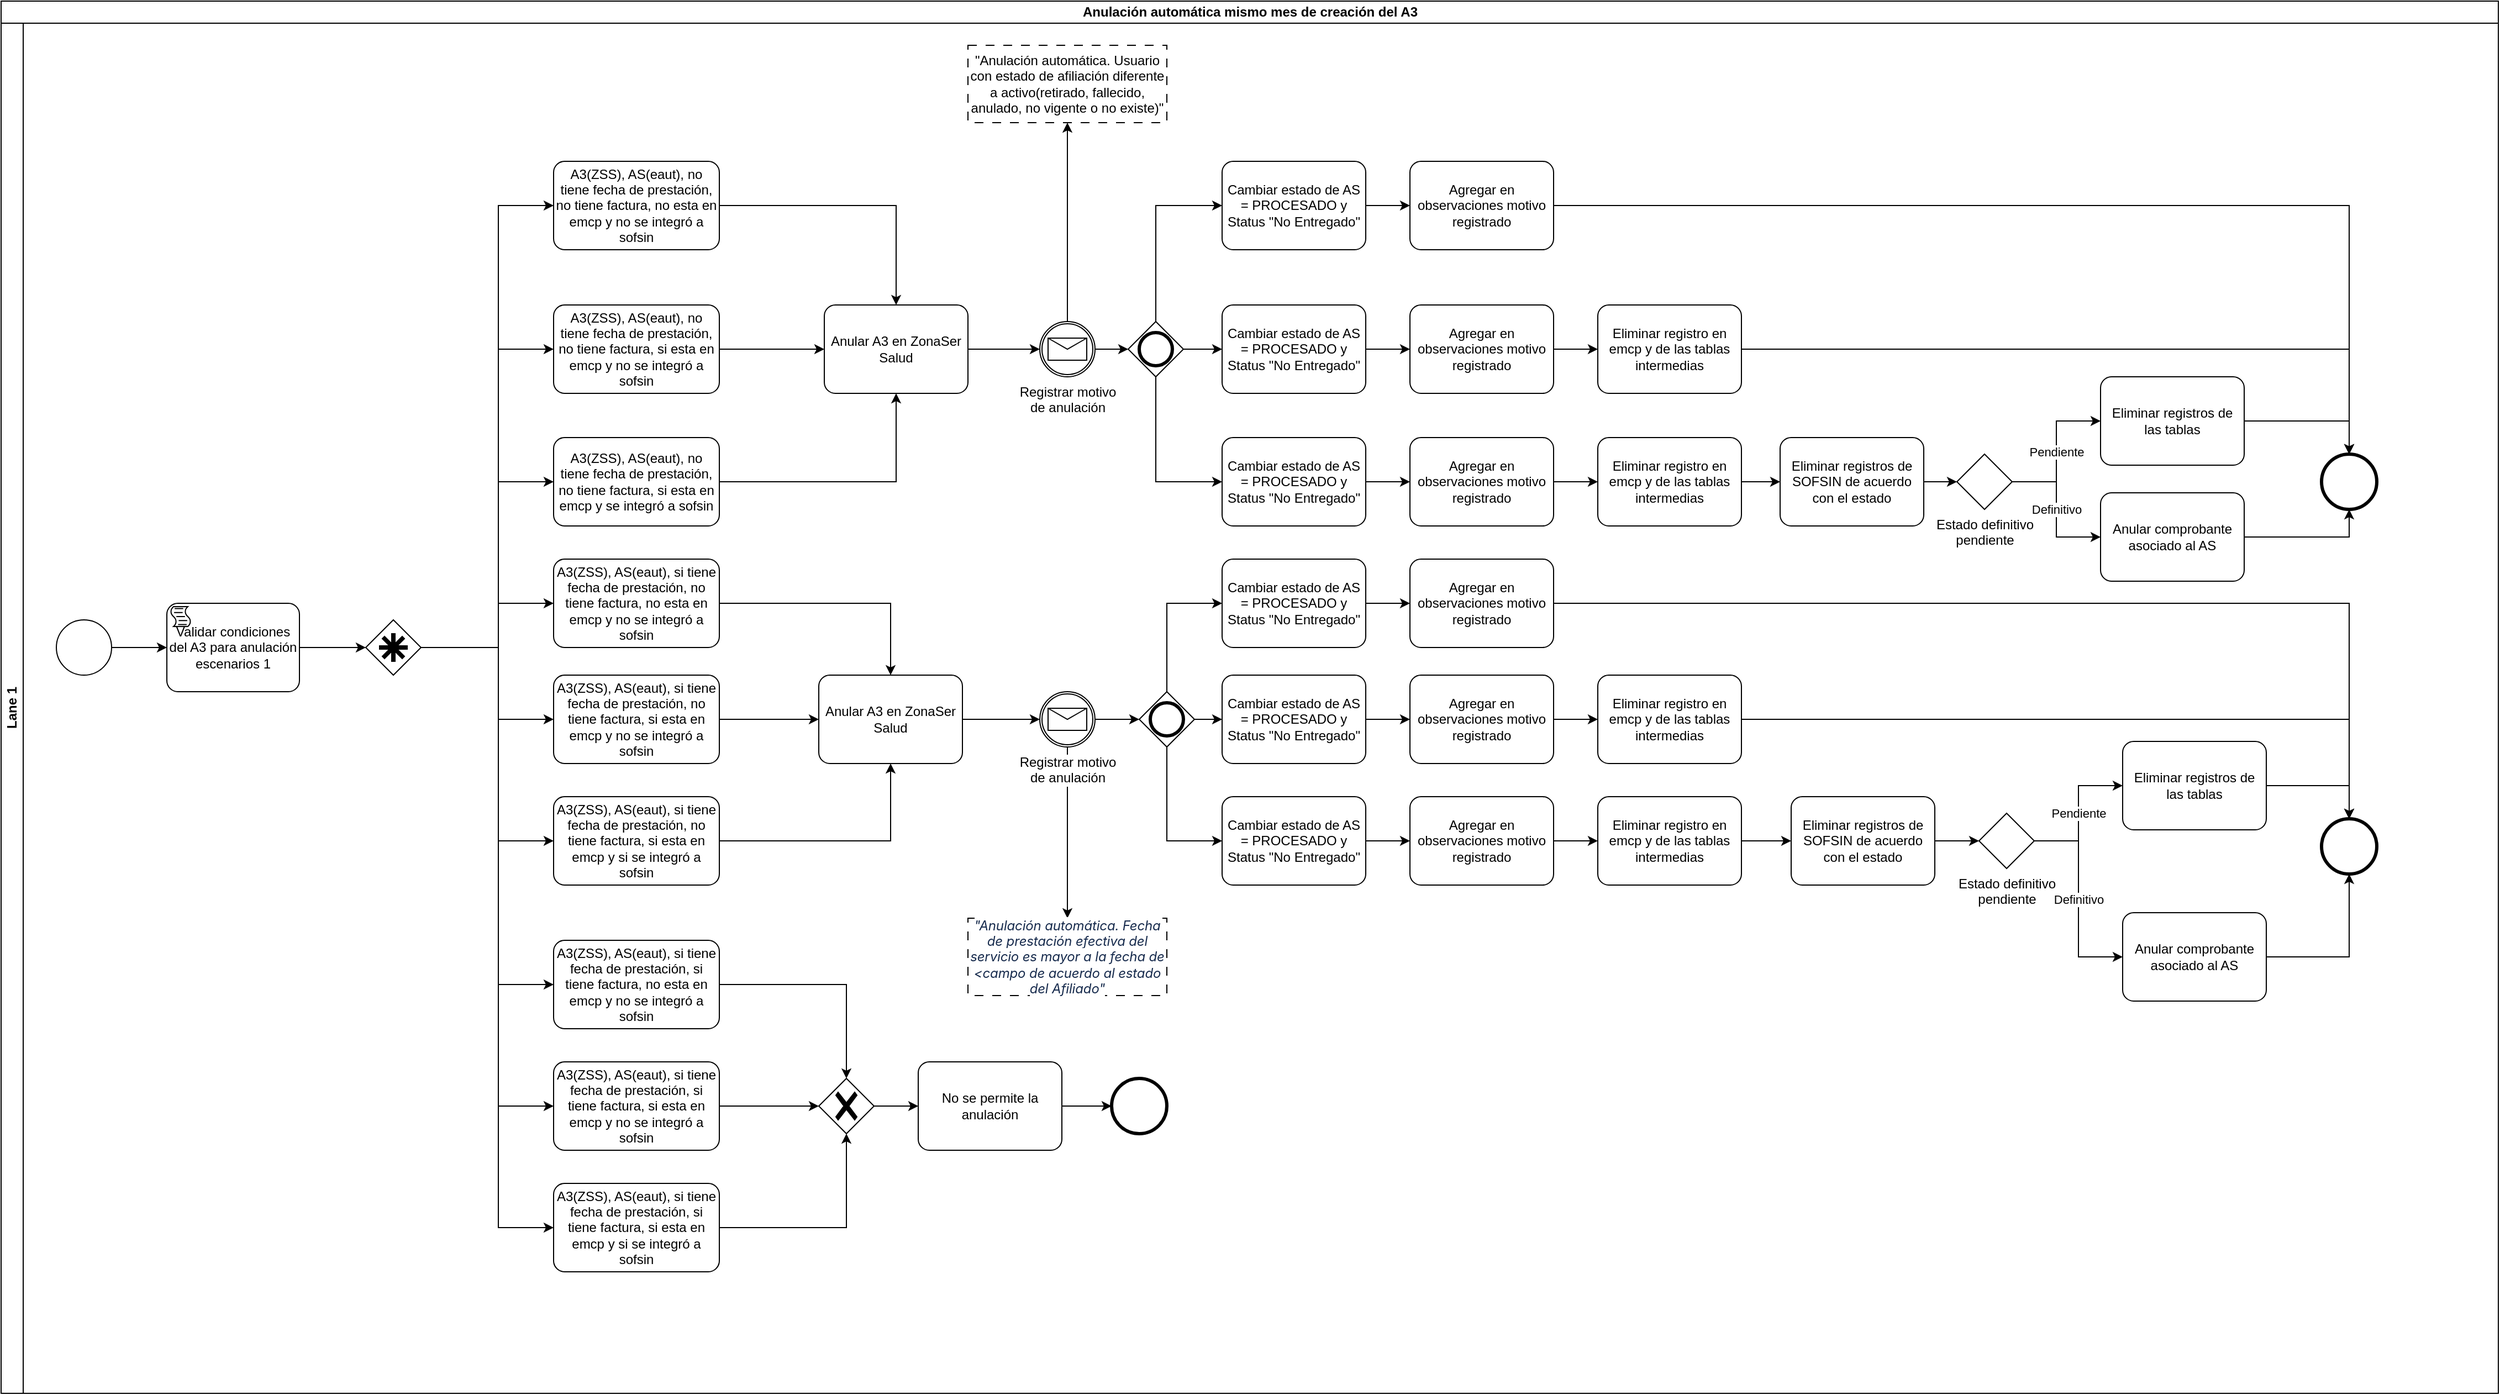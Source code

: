 <mxfile version="21.6.5" type="github">
  <diagram name="Página-1" id="4TS4ZSFtOruOx2kP_wSt">
    <mxGraphModel dx="2093" dy="955" grid="1" gridSize="10" guides="1" tooltips="1" connect="1" arrows="1" fold="1" page="1" pageScale="1" pageWidth="3200" pageHeight="1300" math="0" shadow="0">
      <root>
        <mxCell id="0" />
        <mxCell id="1" parent="0" />
        <mxCell id="92HgLjJ2JLJjH0k_BAY3-1" value="Anulación automática mismo mes de creación del A3" style="swimlane;childLayout=stackLayout;resizeParent=1;resizeParentMax=0;horizontal=1;startSize=20;horizontalStack=0;html=1;" vertex="1" parent="1">
          <mxGeometry x="10" y="10" width="2260" height="1260" as="geometry" />
        </mxCell>
        <mxCell id="92HgLjJ2JLJjH0k_BAY3-2" value="Lane 1" style="swimlane;startSize=20;horizontal=0;html=1;" vertex="1" parent="92HgLjJ2JLJjH0k_BAY3-1">
          <mxGeometry y="20" width="2260" height="1240" as="geometry" />
        </mxCell>
        <mxCell id="92HgLjJ2JLJjH0k_BAY3-4" value="" style="points=[[0.145,0.145,0],[0.5,0,0],[0.855,0.145,0],[1,0.5,0],[0.855,0.855,0],[0.5,1,0],[0.145,0.855,0],[0,0.5,0]];shape=mxgraph.bpmn.event;html=1;verticalLabelPosition=bottom;labelBackgroundColor=#ffffff;verticalAlign=top;align=center;perimeter=ellipsePerimeter;outlineConnect=0;aspect=fixed;outline=standard;symbol=general;" vertex="1" parent="92HgLjJ2JLJjH0k_BAY3-2">
          <mxGeometry x="50" y="540" width="50" height="50" as="geometry" />
        </mxCell>
        <mxCell id="92HgLjJ2JLJjH0k_BAY3-8" style="edgeStyle=orthogonalEdgeStyle;rounded=0;orthogonalLoop=1;jettySize=auto;html=1;entryX=0;entryY=0.5;entryDx=0;entryDy=0;entryPerimeter=0;" edge="1" parent="92HgLjJ2JLJjH0k_BAY3-2" source="92HgLjJ2JLJjH0k_BAY3-4" target="92HgLjJ2JLJjH0k_BAY3-40">
          <mxGeometry relative="1" as="geometry">
            <mxPoint x="-580" y="30" as="targetPoint" />
          </mxGeometry>
        </mxCell>
        <mxCell id="92HgLjJ2JLJjH0k_BAY3-40" value="Validar condiciones del A3 para anulación escenarios 1" style="points=[[0.25,0,0],[0.5,0,0],[0.75,0,0],[1,0.25,0],[1,0.5,0],[1,0.75,0],[0.75,1,0],[0.5,1,0],[0.25,1,0],[0,0.75,0],[0,0.5,0],[0,0.25,0]];shape=mxgraph.bpmn.task;whiteSpace=wrap;rectStyle=rounded;size=10;html=1;container=1;expand=0;collapsible=0;taskMarker=script;" vertex="1" parent="92HgLjJ2JLJjH0k_BAY3-2">
          <mxGeometry x="150" y="525" width="120" height="80" as="geometry" />
        </mxCell>
        <mxCell id="92HgLjJ2JLJjH0k_BAY3-41" style="edgeStyle=orthogonalEdgeStyle;rounded=0;orthogonalLoop=1;jettySize=auto;html=1;entryX=0;entryY=0.5;entryDx=0;entryDy=0;entryPerimeter=0;" edge="1" parent="92HgLjJ2JLJjH0k_BAY3-2" source="92HgLjJ2JLJjH0k_BAY3-50" target="92HgLjJ2JLJjH0k_BAY3-53">
          <mxGeometry relative="1" as="geometry">
            <mxPoint x="490" y="380" as="targetPoint" />
            <Array as="points">
              <mxPoint x="450" y="165" />
            </Array>
          </mxGeometry>
        </mxCell>
        <mxCell id="92HgLjJ2JLJjH0k_BAY3-42" style="edgeStyle=orthogonalEdgeStyle;rounded=0;orthogonalLoop=1;jettySize=auto;html=1;entryX=0;entryY=0.5;entryDx=0;entryDy=0;entryPerimeter=0;" edge="1" parent="92HgLjJ2JLJjH0k_BAY3-2" source="92HgLjJ2JLJjH0k_BAY3-50" target="92HgLjJ2JLJjH0k_BAY3-66">
          <mxGeometry relative="1" as="geometry">
            <Array as="points">
              <mxPoint x="450" y="295" />
            </Array>
          </mxGeometry>
        </mxCell>
        <mxCell id="92HgLjJ2JLJjH0k_BAY3-43" style="edgeStyle=orthogonalEdgeStyle;rounded=0;orthogonalLoop=1;jettySize=auto;html=1;" edge="1" parent="92HgLjJ2JLJjH0k_BAY3-2" source="92HgLjJ2JLJjH0k_BAY3-50" target="92HgLjJ2JLJjH0k_BAY3-80">
          <mxGeometry relative="1" as="geometry">
            <Array as="points">
              <mxPoint x="450" y="415" />
            </Array>
          </mxGeometry>
        </mxCell>
        <mxCell id="92HgLjJ2JLJjH0k_BAY3-44" style="edgeStyle=orthogonalEdgeStyle;rounded=0;orthogonalLoop=1;jettySize=auto;html=1;entryX=0;entryY=0.5;entryDx=0;entryDy=0;entryPerimeter=0;" edge="1" parent="92HgLjJ2JLJjH0k_BAY3-2" source="92HgLjJ2JLJjH0k_BAY3-50" target="92HgLjJ2JLJjH0k_BAY3-98">
          <mxGeometry relative="1" as="geometry">
            <Array as="points">
              <mxPoint x="450" y="525" />
            </Array>
          </mxGeometry>
        </mxCell>
        <mxCell id="92HgLjJ2JLJjH0k_BAY3-45" style="edgeStyle=orthogonalEdgeStyle;rounded=0;orthogonalLoop=1;jettySize=auto;html=1;entryX=0;entryY=0.5;entryDx=0;entryDy=0;entryPerimeter=0;" edge="1" parent="92HgLjJ2JLJjH0k_BAY3-2" source="92HgLjJ2JLJjH0k_BAY3-50" target="92HgLjJ2JLJjH0k_BAY3-100">
          <mxGeometry relative="1" as="geometry">
            <Array as="points">
              <mxPoint x="450" y="630" />
            </Array>
          </mxGeometry>
        </mxCell>
        <mxCell id="92HgLjJ2JLJjH0k_BAY3-46" style="edgeStyle=orthogonalEdgeStyle;rounded=0;orthogonalLoop=1;jettySize=auto;html=1;entryX=0;entryY=0.5;entryDx=0;entryDy=0;entryPerimeter=0;" edge="1" parent="92HgLjJ2JLJjH0k_BAY3-2" source="92HgLjJ2JLJjH0k_BAY3-50" target="92HgLjJ2JLJjH0k_BAY3-104">
          <mxGeometry relative="1" as="geometry">
            <Array as="points">
              <mxPoint x="450" y="740" />
            </Array>
          </mxGeometry>
        </mxCell>
        <mxCell id="92HgLjJ2JLJjH0k_BAY3-47" style="edgeStyle=orthogonalEdgeStyle;rounded=0;orthogonalLoop=1;jettySize=auto;html=1;entryX=0;entryY=0.5;entryDx=0;entryDy=0;entryPerimeter=0;" edge="1" parent="92HgLjJ2JLJjH0k_BAY3-2" source="92HgLjJ2JLJjH0k_BAY3-50" target="92HgLjJ2JLJjH0k_BAY3-106">
          <mxGeometry relative="1" as="geometry">
            <Array as="points">
              <mxPoint x="450" y="870" />
            </Array>
          </mxGeometry>
        </mxCell>
        <mxCell id="92HgLjJ2JLJjH0k_BAY3-48" style="edgeStyle=orthogonalEdgeStyle;rounded=0;orthogonalLoop=1;jettySize=auto;html=1;entryX=0;entryY=0.5;entryDx=0;entryDy=0;entryPerimeter=0;" edge="1" parent="92HgLjJ2JLJjH0k_BAY3-2" source="92HgLjJ2JLJjH0k_BAY3-50" target="92HgLjJ2JLJjH0k_BAY3-110">
          <mxGeometry relative="1" as="geometry">
            <Array as="points">
              <mxPoint x="450" y="980" />
            </Array>
          </mxGeometry>
        </mxCell>
        <mxCell id="92HgLjJ2JLJjH0k_BAY3-49" style="edgeStyle=orthogonalEdgeStyle;rounded=0;orthogonalLoop=1;jettySize=auto;html=1;entryX=0;entryY=0.5;entryDx=0;entryDy=0;entryPerimeter=0;" edge="1" parent="92HgLjJ2JLJjH0k_BAY3-2" source="92HgLjJ2JLJjH0k_BAY3-50" target="92HgLjJ2JLJjH0k_BAY3-112">
          <mxGeometry relative="1" as="geometry">
            <Array as="points">
              <mxPoint x="450" y="1090" />
            </Array>
          </mxGeometry>
        </mxCell>
        <mxCell id="92HgLjJ2JLJjH0k_BAY3-50" value="" style="points=[[0.25,0.25,0],[0.5,0,0],[0.75,0.25,0],[1,0.5,0],[0.75,0.75,0],[0.5,1,0],[0.25,0.75,0],[0,0.5,0]];shape=mxgraph.bpmn.gateway2;html=1;verticalLabelPosition=bottom;labelBackgroundColor=#ffffff;verticalAlign=top;align=center;perimeter=rhombusPerimeter;outlineConnect=0;outline=none;symbol=none;gwType=complex;" vertex="1" parent="92HgLjJ2JLJjH0k_BAY3-2">
          <mxGeometry x="330" y="540" width="50" height="50" as="geometry" />
        </mxCell>
        <mxCell id="92HgLjJ2JLJjH0k_BAY3-51" value="" style="edgeStyle=orthogonalEdgeStyle;rounded=0;orthogonalLoop=1;jettySize=auto;html=1;" edge="1" parent="92HgLjJ2JLJjH0k_BAY3-2" source="92HgLjJ2JLJjH0k_BAY3-40" target="92HgLjJ2JLJjH0k_BAY3-50">
          <mxGeometry relative="1" as="geometry">
            <mxPoint x="450" y="570" as="targetPoint" />
            <mxPoint x="400" y="570" as="sourcePoint" />
          </mxGeometry>
        </mxCell>
        <mxCell id="92HgLjJ2JLJjH0k_BAY3-52" style="edgeStyle=orthogonalEdgeStyle;rounded=0;orthogonalLoop=1;jettySize=auto;html=1;" edge="1" parent="92HgLjJ2JLJjH0k_BAY3-2" source="92HgLjJ2JLJjH0k_BAY3-53" target="92HgLjJ2JLJjH0k_BAY3-67">
          <mxGeometry relative="1" as="geometry">
            <mxPoint x="690.0" y="165" as="targetPoint" />
          </mxGeometry>
        </mxCell>
        <mxCell id="92HgLjJ2JLJjH0k_BAY3-53" value="A3(ZSS), AS(eaut), no tiene fecha de prestación, no tiene factura, no esta en emcp y no se integró a sofsin" style="points=[[0.25,0,0],[0.5,0,0],[0.75,0,0],[1,0.25,0],[1,0.5,0],[1,0.75,0],[0.75,1,0],[0.5,1,0],[0.25,1,0],[0,0.75,0],[0,0.5,0],[0,0.25,0]];shape=mxgraph.bpmn.task;whiteSpace=wrap;rectStyle=rounded;size=10;html=1;container=1;expand=0;collapsible=0;taskMarker=abstract;" vertex="1" parent="92HgLjJ2JLJjH0k_BAY3-2">
          <mxGeometry x="500" y="125" width="150" height="80" as="geometry" />
        </mxCell>
        <mxCell id="92HgLjJ2JLJjH0k_BAY3-54" style="edgeStyle=orthogonalEdgeStyle;rounded=0;orthogonalLoop=1;jettySize=auto;html=1;" edge="1" parent="92HgLjJ2JLJjH0k_BAY3-2" source="92HgLjJ2JLJjH0k_BAY3-56" target="92HgLjJ2JLJjH0k_BAY3-60">
          <mxGeometry relative="1" as="geometry">
            <mxPoint x="1030" y="80" as="targetPoint" />
          </mxGeometry>
        </mxCell>
        <mxCell id="92HgLjJ2JLJjH0k_BAY3-55" style="edgeStyle=orthogonalEdgeStyle;rounded=0;orthogonalLoop=1;jettySize=auto;html=1;entryX=0;entryY=0.5;entryDx=0;entryDy=0;entryPerimeter=0;" edge="1" parent="92HgLjJ2JLJjH0k_BAY3-2" source="92HgLjJ2JLJjH0k_BAY3-56" target="92HgLjJ2JLJjH0k_BAY3-78">
          <mxGeometry relative="1" as="geometry">
            <mxPoint x="1020" y="295" as="targetPoint" />
          </mxGeometry>
        </mxCell>
        <mxCell id="92HgLjJ2JLJjH0k_BAY3-56" value="Registrar motivo&lt;br&gt;de anulación" style="points=[[0.145,0.145,0],[0.5,0,0],[0.855,0.145,0],[1,0.5,0],[0.855,0.855,0],[0.5,1,0],[0.145,0.855,0],[0,0.5,0]];shape=mxgraph.bpmn.event;html=1;verticalLabelPosition=bottom;labelBackgroundColor=#ffffff;verticalAlign=top;align=center;perimeter=ellipsePerimeter;outlineConnect=0;aspect=fixed;outline=boundInt;symbol=message;" vertex="1" parent="92HgLjJ2JLJjH0k_BAY3-2">
          <mxGeometry x="940" y="270" width="50" height="50" as="geometry" />
        </mxCell>
        <mxCell id="92HgLjJ2JLJjH0k_BAY3-60" value="&quot;Anulación automática. Usuario con estado de afiliación diferente a activo(retirado, fallecido, anulado, no vigente o no existe)&quot;" style="text;html=1;strokeColor=default;fillColor=none;align=center;verticalAlign=middle;whiteSpace=wrap;rounded=0;dashed=1;dashPattern=8 8;" vertex="1" parent="92HgLjJ2JLJjH0k_BAY3-2">
          <mxGeometry x="875" y="20" width="180" height="70" as="geometry" />
        </mxCell>
        <mxCell id="92HgLjJ2JLJjH0k_BAY3-61" style="edgeStyle=orthogonalEdgeStyle;rounded=0;orthogonalLoop=1;jettySize=auto;html=1;entryX=0;entryY=0.5;entryDx=0;entryDy=0;entryPerimeter=0;" edge="1" parent="92HgLjJ2JLJjH0k_BAY3-2" source="92HgLjJ2JLJjH0k_BAY3-62" target="92HgLjJ2JLJjH0k_BAY3-64">
          <mxGeometry relative="1" as="geometry">
            <mxPoint x="1285" y="165" as="targetPoint" />
          </mxGeometry>
        </mxCell>
        <mxCell id="92HgLjJ2JLJjH0k_BAY3-62" value="Cambiar estado de AS = PROCESADO y Status &quot;No Entregado&quot;" style="points=[[0.25,0,0],[0.5,0,0],[0.75,0,0],[1,0.25,0],[1,0.5,0],[1,0.75,0],[0.75,1,0],[0.5,1,0],[0.25,1,0],[0,0.75,0],[0,0.5,0],[0,0.25,0]];shape=mxgraph.bpmn.task;whiteSpace=wrap;rectStyle=rounded;size=10;html=1;container=1;expand=0;collapsible=0;taskMarker=abstract;" vertex="1" parent="92HgLjJ2JLJjH0k_BAY3-2">
          <mxGeometry x="1105" y="125" width="130" height="80" as="geometry" />
        </mxCell>
        <mxCell id="92HgLjJ2JLJjH0k_BAY3-63" style="edgeStyle=orthogonalEdgeStyle;rounded=0;orthogonalLoop=1;jettySize=auto;html=1;" edge="1" parent="92HgLjJ2JLJjH0k_BAY3-2" source="92HgLjJ2JLJjH0k_BAY3-64" target="92HgLjJ2JLJjH0k_BAY3-96">
          <mxGeometry relative="1" as="geometry">
            <mxPoint x="1435" y="165" as="targetPoint" />
          </mxGeometry>
        </mxCell>
        <mxCell id="92HgLjJ2JLJjH0k_BAY3-64" value="Agregar en observaciones motivo registrado" style="points=[[0.25,0,0],[0.5,0,0],[0.75,0,0],[1,0.25,0],[1,0.5,0],[1,0.75,0],[0.75,1,0],[0.5,1,0],[0.25,1,0],[0,0.75,0],[0,0.5,0],[0,0.25,0]];shape=mxgraph.bpmn.task;whiteSpace=wrap;rectStyle=rounded;size=10;html=1;container=1;expand=0;collapsible=0;taskMarker=abstract;" vertex="1" parent="92HgLjJ2JLJjH0k_BAY3-2">
          <mxGeometry x="1275" y="125" width="130" height="80" as="geometry" />
        </mxCell>
        <mxCell id="92HgLjJ2JLJjH0k_BAY3-65" style="edgeStyle=orthogonalEdgeStyle;rounded=0;orthogonalLoop=1;jettySize=auto;html=1;" edge="1" parent="92HgLjJ2JLJjH0k_BAY3-2" source="92HgLjJ2JLJjH0k_BAY3-66" target="92HgLjJ2JLJjH0k_BAY3-67">
          <mxGeometry relative="1" as="geometry" />
        </mxCell>
        <mxCell id="92HgLjJ2JLJjH0k_BAY3-66" value="A3(ZSS), AS(eaut), no tiene fecha de prestación, no tiene factura, si esta en emcp y no se integró a sofsin" style="points=[[0.25,0,0],[0.5,0,0],[0.75,0,0],[1,0.25,0],[1,0.5,0],[1,0.75,0],[0.75,1,0],[0.5,1,0],[0.25,1,0],[0,0.75,0],[0,0.5,0],[0,0.25,0]];shape=mxgraph.bpmn.task;whiteSpace=wrap;rectStyle=rounded;size=10;html=1;container=1;expand=0;collapsible=0;taskMarker=abstract;" vertex="1" parent="92HgLjJ2JLJjH0k_BAY3-2">
          <mxGeometry x="500" y="255" width="150" height="80" as="geometry" />
        </mxCell>
        <mxCell id="92HgLjJ2JLJjH0k_BAY3-67" value="Anular A3 en ZonaSer Salud" style="points=[[0.25,0,0],[0.5,0,0],[0.75,0,0],[1,0.25,0],[1,0.5,0],[1,0.75,0],[0.75,1,0],[0.5,1,0],[0.25,1,0],[0,0.75,0],[0,0.5,0],[0,0.25,0]];shape=mxgraph.bpmn.task;whiteSpace=wrap;rectStyle=rounded;size=10;html=1;container=1;expand=0;collapsible=0;taskMarker=abstract;" vertex="1" parent="92HgLjJ2JLJjH0k_BAY3-2">
          <mxGeometry x="745" y="255" width="130" height="80" as="geometry" />
        </mxCell>
        <mxCell id="92HgLjJ2JLJjH0k_BAY3-68" style="edgeStyle=orthogonalEdgeStyle;rounded=0;orthogonalLoop=1;jettySize=auto;html=1;entryX=0;entryY=0.5;entryDx=0;entryDy=0;entryPerimeter=0;" edge="1" parent="92HgLjJ2JLJjH0k_BAY3-2" source="92HgLjJ2JLJjH0k_BAY3-69" target="92HgLjJ2JLJjH0k_BAY3-71">
          <mxGeometry relative="1" as="geometry">
            <mxPoint x="1275" y="295" as="targetPoint" />
          </mxGeometry>
        </mxCell>
        <mxCell id="92HgLjJ2JLJjH0k_BAY3-69" value="Cambiar estado de AS = PROCESADO y Status &quot;No Entregado&quot;" style="points=[[0.25,0,0],[0.5,0,0],[0.75,0,0],[1,0.25,0],[1,0.5,0],[1,0.75,0],[0.75,1,0],[0.5,1,0],[0.25,1,0],[0,0.75,0],[0,0.5,0],[0,0.25,0]];shape=mxgraph.bpmn.task;whiteSpace=wrap;rectStyle=rounded;size=10;html=1;container=1;expand=0;collapsible=0;taskMarker=abstract;" vertex="1" parent="92HgLjJ2JLJjH0k_BAY3-2">
          <mxGeometry x="1105" y="255" width="130" height="80" as="geometry" />
        </mxCell>
        <mxCell id="92HgLjJ2JLJjH0k_BAY3-70" style="edgeStyle=orthogonalEdgeStyle;rounded=0;orthogonalLoop=1;jettySize=auto;html=1;" edge="1" parent="92HgLjJ2JLJjH0k_BAY3-2" source="92HgLjJ2JLJjH0k_BAY3-71">
          <mxGeometry relative="1" as="geometry">
            <mxPoint x="1445" y="295" as="targetPoint" />
          </mxGeometry>
        </mxCell>
        <mxCell id="92HgLjJ2JLJjH0k_BAY3-71" value="Agregar en observaciones motivo registrado" style="points=[[0.25,0,0],[0.5,0,0],[0.75,0,0],[1,0.25,0],[1,0.5,0],[1,0.75,0],[0.75,1,0],[0.5,1,0],[0.25,1,0],[0,0.75,0],[0,0.5,0],[0,0.25,0]];shape=mxgraph.bpmn.task;whiteSpace=wrap;rectStyle=rounded;size=10;html=1;container=1;expand=0;collapsible=0;taskMarker=abstract;" vertex="1" parent="92HgLjJ2JLJjH0k_BAY3-2">
          <mxGeometry x="1275" y="255" width="130" height="80" as="geometry" />
        </mxCell>
        <mxCell id="92HgLjJ2JLJjH0k_BAY3-72" style="edgeStyle=orthogonalEdgeStyle;rounded=0;orthogonalLoop=1;jettySize=auto;html=1;" edge="1" parent="92HgLjJ2JLJjH0k_BAY3-2" source="92HgLjJ2JLJjH0k_BAY3-73" target="92HgLjJ2JLJjH0k_BAY3-96">
          <mxGeometry relative="1" as="geometry" />
        </mxCell>
        <mxCell id="92HgLjJ2JLJjH0k_BAY3-73" value="Eliminar registro en emcp y de las tablas intermedias" style="points=[[0.25,0,0],[0.5,0,0],[0.75,0,0],[1,0.25,0],[1,0.5,0],[1,0.75,0],[0.75,1,0],[0.5,1,0],[0.25,1,0],[0,0.75,0],[0,0.5,0],[0,0.25,0]];shape=mxgraph.bpmn.task;whiteSpace=wrap;rectStyle=rounded;size=10;html=1;container=1;expand=0;collapsible=0;taskMarker=abstract;" vertex="1" parent="92HgLjJ2JLJjH0k_BAY3-2">
          <mxGeometry x="1445" y="255" width="130" height="80" as="geometry" />
        </mxCell>
        <mxCell id="92HgLjJ2JLJjH0k_BAY3-74" style="edgeStyle=orthogonalEdgeStyle;rounded=0;orthogonalLoop=1;jettySize=auto;html=1;" edge="1" parent="92HgLjJ2JLJjH0k_BAY3-2" source="92HgLjJ2JLJjH0k_BAY3-67" target="92HgLjJ2JLJjH0k_BAY3-56">
          <mxGeometry relative="1" as="geometry">
            <mxPoint x="910.0" y="295" as="sourcePoint" />
          </mxGeometry>
        </mxCell>
        <mxCell id="92HgLjJ2JLJjH0k_BAY3-75" style="edgeStyle=orthogonalEdgeStyle;rounded=0;orthogonalLoop=1;jettySize=auto;html=1;entryX=0;entryY=0.5;entryDx=0;entryDy=0;entryPerimeter=0;exitX=1;exitY=0.5;exitDx=0;exitDy=0;exitPerimeter=0;" edge="1" parent="92HgLjJ2JLJjH0k_BAY3-2" source="92HgLjJ2JLJjH0k_BAY3-78" target="92HgLjJ2JLJjH0k_BAY3-69">
          <mxGeometry relative="1" as="geometry">
            <mxPoint x="1070" y="295" as="sourcePoint" />
          </mxGeometry>
        </mxCell>
        <mxCell id="92HgLjJ2JLJjH0k_BAY3-76" style="edgeStyle=orthogonalEdgeStyle;rounded=0;orthogonalLoop=1;jettySize=auto;html=1;entryX=0;entryY=0.5;entryDx=0;entryDy=0;entryPerimeter=0;exitX=0.5;exitY=0;exitDx=0;exitDy=0;exitPerimeter=0;" edge="1" parent="92HgLjJ2JLJjH0k_BAY3-2" source="92HgLjJ2JLJjH0k_BAY3-78" target="92HgLjJ2JLJjH0k_BAY3-62">
          <mxGeometry relative="1" as="geometry">
            <mxPoint x="1045" y="270" as="sourcePoint" />
            <Array as="points">
              <mxPoint x="1045" y="300" />
              <mxPoint x="1045" y="165" />
            </Array>
          </mxGeometry>
        </mxCell>
        <mxCell id="92HgLjJ2JLJjH0k_BAY3-77" style="edgeStyle=orthogonalEdgeStyle;rounded=0;orthogonalLoop=1;jettySize=auto;html=1;entryX=0;entryY=0.5;entryDx=0;entryDy=0;entryPerimeter=0;" edge="1" parent="92HgLjJ2JLJjH0k_BAY3-2" source="92HgLjJ2JLJjH0k_BAY3-78" target="92HgLjJ2JLJjH0k_BAY3-82">
          <mxGeometry relative="1" as="geometry">
            <Array as="points">
              <mxPoint x="1045" y="415" />
            </Array>
          </mxGeometry>
        </mxCell>
        <mxCell id="92HgLjJ2JLJjH0k_BAY3-78" value="" style="points=[[0.25,0.25,0],[0.5,0,0],[0.75,0.25,0],[1,0.5,0],[0.75,0.75,0],[0.5,1,0],[0.25,0.75,0],[0,0.5,0]];shape=mxgraph.bpmn.gateway2;html=1;verticalLabelPosition=bottom;labelBackgroundColor=#ffffff;verticalAlign=top;align=center;perimeter=rhombusPerimeter;outlineConnect=0;outline=end;symbol=general;" vertex="1" parent="92HgLjJ2JLJjH0k_BAY3-2">
          <mxGeometry x="1020" y="270" width="50" height="50" as="geometry" />
        </mxCell>
        <mxCell id="92HgLjJ2JLJjH0k_BAY3-79" style="edgeStyle=orthogonalEdgeStyle;rounded=0;orthogonalLoop=1;jettySize=auto;html=1;" edge="1" parent="92HgLjJ2JLJjH0k_BAY3-2" source="92HgLjJ2JLJjH0k_BAY3-80" target="92HgLjJ2JLJjH0k_BAY3-67">
          <mxGeometry relative="1" as="geometry">
            <mxPoint x="690.0" y="415" as="targetPoint" />
          </mxGeometry>
        </mxCell>
        <mxCell id="92HgLjJ2JLJjH0k_BAY3-80" value="A3(ZSS), AS(eaut), no tiene fecha de prestación, no tiene factura, si esta en emcp y se integró a sofsin" style="points=[[0.25,0,0],[0.5,0,0],[0.75,0,0],[1,0.25,0],[1,0.5,0],[1,0.75,0],[0.75,1,0],[0.5,1,0],[0.25,1,0],[0,0.75,0],[0,0.5,0],[0,0.25,0]];shape=mxgraph.bpmn.task;whiteSpace=wrap;rectStyle=rounded;size=10;html=1;container=1;expand=0;collapsible=0;taskMarker=abstract;" vertex="1" parent="92HgLjJ2JLJjH0k_BAY3-2">
          <mxGeometry x="500" y="375" width="150" height="80" as="geometry" />
        </mxCell>
        <mxCell id="92HgLjJ2JLJjH0k_BAY3-81" style="edgeStyle=orthogonalEdgeStyle;rounded=0;orthogonalLoop=1;jettySize=auto;html=1;entryX=0;entryY=0.5;entryDx=0;entryDy=0;entryPerimeter=0;" edge="1" parent="92HgLjJ2JLJjH0k_BAY3-2" source="92HgLjJ2JLJjH0k_BAY3-82" target="92HgLjJ2JLJjH0k_BAY3-84">
          <mxGeometry relative="1" as="geometry" />
        </mxCell>
        <mxCell id="92HgLjJ2JLJjH0k_BAY3-82" value="Cambiar estado de AS = PROCESADO y Status &quot;No Entregado&quot;" style="points=[[0.25,0,0],[0.5,0,0],[0.75,0,0],[1,0.25,0],[1,0.5,0],[1,0.75,0],[0.75,1,0],[0.5,1,0],[0.25,1,0],[0,0.75,0],[0,0.5,0],[0,0.25,0]];shape=mxgraph.bpmn.task;whiteSpace=wrap;rectStyle=rounded;size=10;html=1;container=1;expand=0;collapsible=0;taskMarker=abstract;" vertex="1" parent="92HgLjJ2JLJjH0k_BAY3-2">
          <mxGeometry x="1105" y="375" width="130" height="80" as="geometry" />
        </mxCell>
        <mxCell id="92HgLjJ2JLJjH0k_BAY3-83" style="edgeStyle=orthogonalEdgeStyle;rounded=0;orthogonalLoop=1;jettySize=auto;html=1;entryX=0;entryY=0.5;entryDx=0;entryDy=0;entryPerimeter=0;" edge="1" parent="92HgLjJ2JLJjH0k_BAY3-2" source="92HgLjJ2JLJjH0k_BAY3-84" target="92HgLjJ2JLJjH0k_BAY3-86">
          <mxGeometry relative="1" as="geometry" />
        </mxCell>
        <mxCell id="92HgLjJ2JLJjH0k_BAY3-84" value="Agregar en observaciones motivo registrado" style="points=[[0.25,0,0],[0.5,0,0],[0.75,0,0],[1,0.25,0],[1,0.5,0],[1,0.75,0],[0.75,1,0],[0.5,1,0],[0.25,1,0],[0,0.75,0],[0,0.5,0],[0,0.25,0]];shape=mxgraph.bpmn.task;whiteSpace=wrap;rectStyle=rounded;size=10;html=1;container=1;expand=0;collapsible=0;taskMarker=abstract;" vertex="1" parent="92HgLjJ2JLJjH0k_BAY3-2">
          <mxGeometry x="1275" y="375" width="130" height="80" as="geometry" />
        </mxCell>
        <mxCell id="92HgLjJ2JLJjH0k_BAY3-85" style="edgeStyle=orthogonalEdgeStyle;rounded=0;orthogonalLoop=1;jettySize=auto;html=1;entryX=0;entryY=0.5;entryDx=0;entryDy=0;entryPerimeter=0;" edge="1" parent="92HgLjJ2JLJjH0k_BAY3-2" source="92HgLjJ2JLJjH0k_BAY3-86" target="92HgLjJ2JLJjH0k_BAY3-88">
          <mxGeometry relative="1" as="geometry">
            <mxPoint x="1620" y="415" as="targetPoint" />
          </mxGeometry>
        </mxCell>
        <mxCell id="92HgLjJ2JLJjH0k_BAY3-86" value="Eliminar registro en emcp y de las tablas intermedias" style="points=[[0.25,0,0],[0.5,0,0],[0.75,0,0],[1,0.25,0],[1,0.5,0],[1,0.75,0],[0.75,1,0],[0.5,1,0],[0.25,1,0],[0,0.75,0],[0,0.5,0],[0,0.25,0]];shape=mxgraph.bpmn.task;whiteSpace=wrap;rectStyle=rounded;size=10;html=1;container=1;expand=0;collapsible=0;taskMarker=abstract;" vertex="1" parent="92HgLjJ2JLJjH0k_BAY3-2">
          <mxGeometry x="1445" y="375" width="130" height="80" as="geometry" />
        </mxCell>
        <mxCell id="92HgLjJ2JLJjH0k_BAY3-87" style="edgeStyle=orthogonalEdgeStyle;rounded=0;orthogonalLoop=1;jettySize=auto;html=1;" edge="1" parent="92HgLjJ2JLJjH0k_BAY3-2" source="92HgLjJ2JLJjH0k_BAY3-88" target="92HgLjJ2JLJjH0k_BAY3-91">
          <mxGeometry relative="1" as="geometry" />
        </mxCell>
        <mxCell id="92HgLjJ2JLJjH0k_BAY3-88" value="Eliminar registros de SOFSIN de acuerdo con el estado" style="points=[[0.25,0,0],[0.5,0,0],[0.75,0,0],[1,0.25,0],[1,0.5,0],[1,0.75,0],[0.75,1,0],[0.5,1,0],[0.25,1,0],[0,0.75,0],[0,0.5,0],[0,0.25,0]];shape=mxgraph.bpmn.task;whiteSpace=wrap;rectStyle=rounded;size=10;html=1;container=1;expand=0;collapsible=0;taskMarker=abstract;" vertex="1" parent="92HgLjJ2JLJjH0k_BAY3-2">
          <mxGeometry x="1610" y="375" width="130" height="80" as="geometry" />
        </mxCell>
        <mxCell id="92HgLjJ2JLJjH0k_BAY3-89" value="Pendiente" style="edgeStyle=orthogonalEdgeStyle;rounded=0;orthogonalLoop=1;jettySize=auto;html=1;entryX=0;entryY=0.5;entryDx=0;entryDy=0;entryPerimeter=0;" edge="1" parent="92HgLjJ2JLJjH0k_BAY3-2" source="92HgLjJ2JLJjH0k_BAY3-91" target="92HgLjJ2JLJjH0k_BAY3-93">
          <mxGeometry relative="1" as="geometry">
            <mxPoint x="1860" y="340" as="targetPoint" />
          </mxGeometry>
        </mxCell>
        <mxCell id="92HgLjJ2JLJjH0k_BAY3-90" value="Definitivo" style="edgeStyle=orthogonalEdgeStyle;rounded=0;orthogonalLoop=1;jettySize=auto;html=1;entryX=0;entryY=0.5;entryDx=0;entryDy=0;entryPerimeter=0;" edge="1" parent="92HgLjJ2JLJjH0k_BAY3-2" source="92HgLjJ2JLJjH0k_BAY3-91" target="92HgLjJ2JLJjH0k_BAY3-95">
          <mxGeometry relative="1" as="geometry" />
        </mxCell>
        <mxCell id="92HgLjJ2JLJjH0k_BAY3-91" value="Estado definitivo&lt;br&gt;pendiente" style="points=[[0.25,0.25,0],[0.5,0,0],[0.75,0.25,0],[1,0.5,0],[0.75,0.75,0],[0.5,1,0],[0.25,0.75,0],[0,0.5,0]];shape=mxgraph.bpmn.gateway2;html=1;verticalLabelPosition=bottom;labelBackgroundColor=#ffffff;verticalAlign=top;align=center;perimeter=rhombusPerimeter;outlineConnect=0;outline=none;symbol=none;" vertex="1" parent="92HgLjJ2JLJjH0k_BAY3-2">
          <mxGeometry x="1770" y="390" width="50" height="50" as="geometry" />
        </mxCell>
        <mxCell id="92HgLjJ2JLJjH0k_BAY3-92" style="edgeStyle=orthogonalEdgeStyle;rounded=0;orthogonalLoop=1;jettySize=auto;html=1;entryX=0.5;entryY=0;entryDx=0;entryDy=0;entryPerimeter=0;" edge="1" parent="92HgLjJ2JLJjH0k_BAY3-2" source="92HgLjJ2JLJjH0k_BAY3-93" target="92HgLjJ2JLJjH0k_BAY3-96">
          <mxGeometry relative="1" as="geometry" />
        </mxCell>
        <mxCell id="92HgLjJ2JLJjH0k_BAY3-93" value="Eliminar registros de las tablas" style="points=[[0.25,0,0],[0.5,0,0],[0.75,0,0],[1,0.25,0],[1,0.5,0],[1,0.75,0],[0.75,1,0],[0.5,1,0],[0.25,1,0],[0,0.75,0],[0,0.5,0],[0,0.25,0]];shape=mxgraph.bpmn.task;whiteSpace=wrap;rectStyle=rounded;size=10;html=1;container=1;expand=0;collapsible=0;taskMarker=abstract;" vertex="1" parent="92HgLjJ2JLJjH0k_BAY3-2">
          <mxGeometry x="1900" y="320" width="130" height="80" as="geometry" />
        </mxCell>
        <mxCell id="92HgLjJ2JLJjH0k_BAY3-94" style="edgeStyle=orthogonalEdgeStyle;rounded=0;orthogonalLoop=1;jettySize=auto;html=1;entryX=0.5;entryY=1;entryDx=0;entryDy=0;entryPerimeter=0;" edge="1" parent="92HgLjJ2JLJjH0k_BAY3-2" source="92HgLjJ2JLJjH0k_BAY3-95" target="92HgLjJ2JLJjH0k_BAY3-96">
          <mxGeometry relative="1" as="geometry" />
        </mxCell>
        <mxCell id="92HgLjJ2JLJjH0k_BAY3-95" value="Anular comprobante asociado al AS" style="points=[[0.25,0,0],[0.5,0,0],[0.75,0,0],[1,0.25,0],[1,0.5,0],[1,0.75,0],[0.75,1,0],[0.5,1,0],[0.25,1,0],[0,0.75,0],[0,0.5,0],[0,0.25,0]];shape=mxgraph.bpmn.task;whiteSpace=wrap;rectStyle=rounded;size=10;html=1;container=1;expand=0;collapsible=0;taskMarker=abstract;" vertex="1" parent="92HgLjJ2JLJjH0k_BAY3-2">
          <mxGeometry x="1900" y="425" width="130" height="80" as="geometry" />
        </mxCell>
        <mxCell id="92HgLjJ2JLJjH0k_BAY3-96" value="" style="points=[[0.145,0.145,0],[0.5,0,0],[0.855,0.145,0],[1,0.5,0],[0.855,0.855,0],[0.5,1,0],[0.145,0.855,0],[0,0.5,0]];shape=mxgraph.bpmn.event;html=1;verticalLabelPosition=bottom;labelBackgroundColor=#ffffff;verticalAlign=top;align=center;perimeter=ellipsePerimeter;outlineConnect=0;aspect=fixed;outline=end;symbol=terminate2;" vertex="1" parent="92HgLjJ2JLJjH0k_BAY3-2">
          <mxGeometry x="2100" y="390" width="50" height="50" as="geometry" />
        </mxCell>
        <mxCell id="92HgLjJ2JLJjH0k_BAY3-97" style="edgeStyle=orthogonalEdgeStyle;rounded=0;orthogonalLoop=1;jettySize=auto;html=1;" edge="1" parent="92HgLjJ2JLJjH0k_BAY3-2" source="92HgLjJ2JLJjH0k_BAY3-98" target="92HgLjJ2JLJjH0k_BAY3-102">
          <mxGeometry relative="1" as="geometry">
            <mxPoint x="690.0" y="545" as="targetPoint" />
          </mxGeometry>
        </mxCell>
        <mxCell id="92HgLjJ2JLJjH0k_BAY3-98" value="A3(ZSS), AS(eaut), si tiene fecha de prestación, no tiene factura, no esta en emcp y no se integró a sofsin" style="points=[[0.25,0,0],[0.5,0,0],[0.75,0,0],[1,0.25,0],[1,0.5,0],[1,0.75,0],[0.75,1,0],[0.5,1,0],[0.25,1,0],[0,0.75,0],[0,0.5,0],[0,0.25,0]];shape=mxgraph.bpmn.task;whiteSpace=wrap;rectStyle=rounded;size=10;html=1;container=1;expand=0;collapsible=0;taskMarker=abstract;" vertex="1" parent="92HgLjJ2JLJjH0k_BAY3-2">
          <mxGeometry x="500" y="485" width="150" height="80" as="geometry" />
        </mxCell>
        <mxCell id="92HgLjJ2JLJjH0k_BAY3-99" style="edgeStyle=orthogonalEdgeStyle;rounded=0;orthogonalLoop=1;jettySize=auto;html=1;" edge="1" parent="92HgLjJ2JLJjH0k_BAY3-2" source="92HgLjJ2JLJjH0k_BAY3-100" target="92HgLjJ2JLJjH0k_BAY3-102">
          <mxGeometry relative="1" as="geometry" />
        </mxCell>
        <mxCell id="92HgLjJ2JLJjH0k_BAY3-100" value="A3(ZSS), AS(eaut), si tiene fecha de prestación, no tiene factura, si esta en emcp y no se integró a sofsin" style="points=[[0.25,0,0],[0.5,0,0],[0.75,0,0],[1,0.25,0],[1,0.5,0],[1,0.75,0],[0.75,1,0],[0.5,1,0],[0.25,1,0],[0,0.75,0],[0,0.5,0],[0,0.25,0]];shape=mxgraph.bpmn.task;whiteSpace=wrap;rectStyle=rounded;size=10;html=1;container=1;expand=0;collapsible=0;taskMarker=abstract;" vertex="1" parent="92HgLjJ2JLJjH0k_BAY3-2">
          <mxGeometry x="500" y="590" width="150" height="80" as="geometry" />
        </mxCell>
        <mxCell id="92HgLjJ2JLJjH0k_BAY3-101" style="edgeStyle=orthogonalEdgeStyle;rounded=0;orthogonalLoop=1;jettySize=auto;html=1;entryX=0;entryY=0.5;entryDx=0;entryDy=0;entryPerimeter=0;" edge="1" parent="92HgLjJ2JLJjH0k_BAY3-2" source="92HgLjJ2JLJjH0k_BAY3-102" target="92HgLjJ2JLJjH0k_BAY3-117">
          <mxGeometry relative="1" as="geometry">
            <mxPoint x="860.0" y="650" as="targetPoint" />
          </mxGeometry>
        </mxCell>
        <mxCell id="92HgLjJ2JLJjH0k_BAY3-102" value="Anular A3 en ZonaSer Salud" style="points=[[0.25,0,0],[0.5,0,0],[0.75,0,0],[1,0.25,0],[1,0.5,0],[1,0.75,0],[0.75,1,0],[0.5,1,0],[0.25,1,0],[0,0.75,0],[0,0.5,0],[0,0.25,0]];shape=mxgraph.bpmn.task;whiteSpace=wrap;rectStyle=rounded;size=10;html=1;container=1;expand=0;collapsible=0;taskMarker=abstract;" vertex="1" parent="92HgLjJ2JLJjH0k_BAY3-2">
          <mxGeometry x="740" y="590" width="130" height="80" as="geometry" />
        </mxCell>
        <mxCell id="92HgLjJ2JLJjH0k_BAY3-103" style="edgeStyle=orthogonalEdgeStyle;rounded=0;orthogonalLoop=1;jettySize=auto;html=1;" edge="1" parent="92HgLjJ2JLJjH0k_BAY3-2" source="92HgLjJ2JLJjH0k_BAY3-104" target="92HgLjJ2JLJjH0k_BAY3-102">
          <mxGeometry relative="1" as="geometry">
            <mxPoint x="690.0" y="760" as="targetPoint" />
          </mxGeometry>
        </mxCell>
        <mxCell id="92HgLjJ2JLJjH0k_BAY3-104" value="A3(ZSS), AS(eaut), si tiene fecha de prestación, no tiene factura, si esta en emcp y si se integró a sofsin" style="points=[[0.25,0,0],[0.5,0,0],[0.75,0,0],[1,0.25,0],[1,0.5,0],[1,0.75,0],[0.75,1,0],[0.5,1,0],[0.25,1,0],[0,0.75,0],[0,0.5,0],[0,0.25,0]];shape=mxgraph.bpmn.task;whiteSpace=wrap;rectStyle=rounded;size=10;html=1;container=1;expand=0;collapsible=0;taskMarker=abstract;" vertex="1" parent="92HgLjJ2JLJjH0k_BAY3-2">
          <mxGeometry x="500" y="700" width="150" height="80" as="geometry" />
        </mxCell>
        <mxCell id="92HgLjJ2JLJjH0k_BAY3-105" style="edgeStyle=orthogonalEdgeStyle;rounded=0;orthogonalLoop=1;jettySize=auto;html=1;entryX=0.5;entryY=0;entryDx=0;entryDy=0;entryPerimeter=0;" edge="1" parent="92HgLjJ2JLJjH0k_BAY3-2" source="92HgLjJ2JLJjH0k_BAY3-106" target="92HgLjJ2JLJjH0k_BAY3-114">
          <mxGeometry relative="1" as="geometry" />
        </mxCell>
        <mxCell id="92HgLjJ2JLJjH0k_BAY3-106" value="A3(ZSS), AS(eaut), si tiene fecha de prestación, si tiene factura, no esta en emcp y no se integró a sofsin" style="points=[[0.25,0,0],[0.5,0,0],[0.75,0,0],[1,0.25,0],[1,0.5,0],[1,0.75,0],[0.75,1,0],[0.5,1,0],[0.25,1,0],[0,0.75,0],[0,0.5,0],[0,0.25,0]];shape=mxgraph.bpmn.task;whiteSpace=wrap;rectStyle=rounded;size=10;html=1;container=1;expand=0;collapsible=0;taskMarker=abstract;" vertex="1" parent="92HgLjJ2JLJjH0k_BAY3-2">
          <mxGeometry x="500" y="830" width="150" height="80" as="geometry" />
        </mxCell>
        <mxCell id="92HgLjJ2JLJjH0k_BAY3-107" style="edgeStyle=orthogonalEdgeStyle;rounded=0;orthogonalLoop=1;jettySize=auto;html=1;entryX=0;entryY=0.5;entryDx=0;entryDy=0;entryPerimeter=0;" edge="1" parent="92HgLjJ2JLJjH0k_BAY3-2" source="92HgLjJ2JLJjH0k_BAY3-108" target="92HgLjJ2JLJjH0k_BAY3-149">
          <mxGeometry relative="1" as="geometry">
            <mxPoint x="1000" y="980" as="targetPoint" />
          </mxGeometry>
        </mxCell>
        <mxCell id="92HgLjJ2JLJjH0k_BAY3-108" value="No se permite la anulación" style="points=[[0.25,0,0],[0.5,0,0],[0.75,0,0],[1,0.25,0],[1,0.5,0],[1,0.75,0],[0.75,1,0],[0.5,1,0],[0.25,1,0],[0,0.75,0],[0,0.5,0],[0,0.25,0]];shape=mxgraph.bpmn.task;whiteSpace=wrap;rectStyle=rounded;size=10;html=1;container=1;expand=0;collapsible=0;taskMarker=abstract;" vertex="1" parent="92HgLjJ2JLJjH0k_BAY3-2">
          <mxGeometry x="830" y="940" width="130" height="80" as="geometry" />
        </mxCell>
        <mxCell id="92HgLjJ2JLJjH0k_BAY3-109" style="edgeStyle=orthogonalEdgeStyle;rounded=0;orthogonalLoop=1;jettySize=auto;html=1;" edge="1" parent="92HgLjJ2JLJjH0k_BAY3-2" source="92HgLjJ2JLJjH0k_BAY3-110" target="92HgLjJ2JLJjH0k_BAY3-114">
          <mxGeometry relative="1" as="geometry" />
        </mxCell>
        <mxCell id="92HgLjJ2JLJjH0k_BAY3-110" value="A3(ZSS), AS(eaut), si tiene fecha de prestación, si tiene factura, si esta en emcp y no se integró a sofsin" style="points=[[0.25,0,0],[0.5,0,0],[0.75,0,0],[1,0.25,0],[1,0.5,0],[1,0.75,0],[0.75,1,0],[0.5,1,0],[0.25,1,0],[0,0.75,0],[0,0.5,0],[0,0.25,0]];shape=mxgraph.bpmn.task;whiteSpace=wrap;rectStyle=rounded;size=10;html=1;container=1;expand=0;collapsible=0;taskMarker=abstract;" vertex="1" parent="92HgLjJ2JLJjH0k_BAY3-2">
          <mxGeometry x="500" y="940" width="150" height="80" as="geometry" />
        </mxCell>
        <mxCell id="92HgLjJ2JLJjH0k_BAY3-111" style="edgeStyle=orthogonalEdgeStyle;rounded=0;orthogonalLoop=1;jettySize=auto;html=1;entryX=0.5;entryY=1;entryDx=0;entryDy=0;entryPerimeter=0;" edge="1" parent="92HgLjJ2JLJjH0k_BAY3-2" source="92HgLjJ2JLJjH0k_BAY3-112" target="92HgLjJ2JLJjH0k_BAY3-114">
          <mxGeometry relative="1" as="geometry" />
        </mxCell>
        <mxCell id="92HgLjJ2JLJjH0k_BAY3-112" value="A3(ZSS), AS(eaut), si tiene fecha de prestación, si tiene factura, si esta en emcp y si se integró a sofsin" style="points=[[0.25,0,0],[0.5,0,0],[0.75,0,0],[1,0.25,0],[1,0.5,0],[1,0.75,0],[0.75,1,0],[0.5,1,0],[0.25,1,0],[0,0.75,0],[0,0.5,0],[0,0.25,0]];shape=mxgraph.bpmn.task;whiteSpace=wrap;rectStyle=rounded;size=10;html=1;container=1;expand=0;collapsible=0;taskMarker=abstract;" vertex="1" parent="92HgLjJ2JLJjH0k_BAY3-2">
          <mxGeometry x="500" y="1050" width="150" height="80" as="geometry" />
        </mxCell>
        <mxCell id="92HgLjJ2JLJjH0k_BAY3-113" style="edgeStyle=orthogonalEdgeStyle;rounded=0;orthogonalLoop=1;jettySize=auto;html=1;" edge="1" parent="92HgLjJ2JLJjH0k_BAY3-2" source="92HgLjJ2JLJjH0k_BAY3-114" target="92HgLjJ2JLJjH0k_BAY3-108">
          <mxGeometry relative="1" as="geometry" />
        </mxCell>
        <mxCell id="92HgLjJ2JLJjH0k_BAY3-114" value="" style="points=[[0.25,0.25,0],[0.5,0,0],[0.75,0.25,0],[1,0.5,0],[0.75,0.75,0],[0.5,1,0],[0.25,0.75,0],[0,0.5,0]];shape=mxgraph.bpmn.gateway2;html=1;verticalLabelPosition=bottom;labelBackgroundColor=#ffffff;verticalAlign=top;align=center;perimeter=rhombusPerimeter;outlineConnect=0;outline=none;symbol=none;gwType=exclusive;" vertex="1" parent="92HgLjJ2JLJjH0k_BAY3-2">
          <mxGeometry x="740" y="955" width="50" height="50" as="geometry" />
        </mxCell>
        <mxCell id="92HgLjJ2JLJjH0k_BAY3-115" style="edgeStyle=orthogonalEdgeStyle;rounded=0;orthogonalLoop=1;jettySize=auto;html=1;" edge="1" parent="92HgLjJ2JLJjH0k_BAY3-2" source="92HgLjJ2JLJjH0k_BAY3-117" target="92HgLjJ2JLJjH0k_BAY3-118">
          <mxGeometry relative="1" as="geometry" />
        </mxCell>
        <mxCell id="92HgLjJ2JLJjH0k_BAY3-116" style="edgeStyle=orthogonalEdgeStyle;rounded=0;orthogonalLoop=1;jettySize=auto;html=1;entryX=0;entryY=0.5;entryDx=0;entryDy=0;entryPerimeter=0;" edge="1" parent="92HgLjJ2JLJjH0k_BAY3-2" source="92HgLjJ2JLJjH0k_BAY3-117" target="92HgLjJ2JLJjH0k_BAY3-131">
          <mxGeometry relative="1" as="geometry" />
        </mxCell>
        <mxCell id="92HgLjJ2JLJjH0k_BAY3-117" value="Registrar motivo&lt;br&gt;de anulación" style="points=[[0.145,0.145,0],[0.5,0,0],[0.855,0.145,0],[1,0.5,0],[0.855,0.855,0],[0.5,1,0],[0.145,0.855,0],[0,0.5,0]];shape=mxgraph.bpmn.event;html=1;verticalLabelPosition=bottom;labelBackgroundColor=#ffffff;verticalAlign=top;align=center;perimeter=ellipsePerimeter;outlineConnect=0;aspect=fixed;outline=boundInt;symbol=message;" vertex="1" parent="92HgLjJ2JLJjH0k_BAY3-2">
          <mxGeometry x="940" y="605" width="50" height="50" as="geometry" />
        </mxCell>
        <mxCell id="92HgLjJ2JLJjH0k_BAY3-118" value="&lt;em style=&quot;box-sizing: border-box; color: rgb(23, 43, 77); font-family: -apple-system, BlinkMacSystemFont, &amp;quot;Segoe UI&amp;quot;, Roboto, Oxygen, Ubuntu, &amp;quot;Fira Sans&amp;quot;, &amp;quot;Droid Sans&amp;quot;, &amp;quot;Helvetica Neue&amp;quot;, sans-serif; letter-spacing: -0.08px; text-align: left; background-color: rgb(255, 255, 255);&quot; data-renderer-mark=&quot;true&quot;&gt;&lt;font style=&quot;font-size: 12px;&quot;&gt;&quot;Anulación automática. Fecha de prestación efectiva del servicio es mayor a la fecha de &amp;lt;campo de acuerdo al estado del Afiliado&quot;&lt;/font&gt;&lt;/em&gt;" style="text;html=1;strokeColor=default;fillColor=none;align=center;verticalAlign=middle;whiteSpace=wrap;rounded=0;dashed=1;dashPattern=8 8;" vertex="1" parent="92HgLjJ2JLJjH0k_BAY3-2">
          <mxGeometry x="875" y="810" width="180" height="70" as="geometry" />
        </mxCell>
        <mxCell id="92HgLjJ2JLJjH0k_BAY3-119" value="Cambiar estado de AS = PROCESADO y Status &quot;No Entregado&quot;" style="points=[[0.25,0,0],[0.5,0,0],[0.75,0,0],[1,0.25,0],[1,0.5,0],[1,0.75,0],[0.75,1,0],[0.5,1,0],[0.25,1,0],[0,0.75,0],[0,0.5,0],[0,0.25,0]];shape=mxgraph.bpmn.task;whiteSpace=wrap;rectStyle=rounded;size=10;html=1;container=1;expand=0;collapsible=0;taskMarker=abstract;" vertex="1" parent="92HgLjJ2JLJjH0k_BAY3-2">
          <mxGeometry x="1105" y="485" width="130" height="80" as="geometry" />
        </mxCell>
        <mxCell id="92HgLjJ2JLJjH0k_BAY3-120" value="Agregar en observaciones motivo registrado" style="points=[[0.25,0,0],[0.5,0,0],[0.75,0,0],[1,0.25,0],[1,0.5,0],[1,0.75,0],[0.75,1,0],[0.5,1,0],[0.25,1,0],[0,0.75,0],[0,0.5,0],[0,0.25,0]];shape=mxgraph.bpmn.task;whiteSpace=wrap;rectStyle=rounded;size=10;html=1;container=1;expand=0;collapsible=0;taskMarker=abstract;" vertex="1" parent="92HgLjJ2JLJjH0k_BAY3-2">
          <mxGeometry x="1275" y="485" width="130" height="80" as="geometry" />
        </mxCell>
        <mxCell id="92HgLjJ2JLJjH0k_BAY3-121" style="edgeStyle=orthogonalEdgeStyle;rounded=0;orthogonalLoop=1;jettySize=auto;html=1;entryX=0;entryY=0.5;entryDx=0;entryDy=0;entryPerimeter=0;" edge="1" parent="92HgLjJ2JLJjH0k_BAY3-2" source="92HgLjJ2JLJjH0k_BAY3-119" target="92HgLjJ2JLJjH0k_BAY3-120">
          <mxGeometry relative="1" as="geometry">
            <mxPoint x="1305" y="525" as="targetPoint" />
          </mxGeometry>
        </mxCell>
        <mxCell id="92HgLjJ2JLJjH0k_BAY3-122" style="edgeStyle=orthogonalEdgeStyle;rounded=0;orthogonalLoop=1;jettySize=auto;html=1;" edge="1" parent="92HgLjJ2JLJjH0k_BAY3-2" source="92HgLjJ2JLJjH0k_BAY3-120" target="92HgLjJ2JLJjH0k_BAY3-146">
          <mxGeometry relative="1" as="geometry">
            <mxPoint x="1455" y="525" as="targetPoint" />
          </mxGeometry>
        </mxCell>
        <mxCell id="92HgLjJ2JLJjH0k_BAY3-123" value="Cambiar estado de AS = PROCESADO y Status &quot;No Entregado&quot;" style="points=[[0.25,0,0],[0.5,0,0],[0.75,0,0],[1,0.25,0],[1,0.5,0],[1,0.75,0],[0.75,1,0],[0.5,1,0],[0.25,1,0],[0,0.75,0],[0,0.5,0],[0,0.25,0]];shape=mxgraph.bpmn.task;whiteSpace=wrap;rectStyle=rounded;size=10;html=1;container=1;expand=0;collapsible=0;taskMarker=abstract;" vertex="1" parent="92HgLjJ2JLJjH0k_BAY3-2">
          <mxGeometry x="1105" y="590" width="130" height="80" as="geometry" />
        </mxCell>
        <mxCell id="92HgLjJ2JLJjH0k_BAY3-124" style="edgeStyle=orthogonalEdgeStyle;rounded=0;orthogonalLoop=1;jettySize=auto;html=1;entryX=0;entryY=0.5;entryDx=0;entryDy=0;entryPerimeter=0;" edge="1" parent="92HgLjJ2JLJjH0k_BAY3-2" source="92HgLjJ2JLJjH0k_BAY3-125" target="92HgLjJ2JLJjH0k_BAY3-128">
          <mxGeometry relative="1" as="geometry">
            <mxPoint x="1465" y="655" as="targetPoint" />
          </mxGeometry>
        </mxCell>
        <mxCell id="92HgLjJ2JLJjH0k_BAY3-125" value="Agregar en observaciones motivo registrado" style="points=[[0.25,0,0],[0.5,0,0],[0.75,0,0],[1,0.25,0],[1,0.5,0],[1,0.75,0],[0.75,1,0],[0.5,1,0],[0.25,1,0],[0,0.75,0],[0,0.5,0],[0,0.25,0]];shape=mxgraph.bpmn.task;whiteSpace=wrap;rectStyle=rounded;size=10;html=1;container=1;expand=0;collapsible=0;taskMarker=abstract;" vertex="1" parent="92HgLjJ2JLJjH0k_BAY3-2">
          <mxGeometry x="1275" y="590" width="130" height="80" as="geometry" />
        </mxCell>
        <mxCell id="92HgLjJ2JLJjH0k_BAY3-126" style="edgeStyle=orthogonalEdgeStyle;rounded=0;orthogonalLoop=1;jettySize=auto;html=1;entryX=0;entryY=0.5;entryDx=0;entryDy=0;entryPerimeter=0;" edge="1" parent="92HgLjJ2JLJjH0k_BAY3-2" source="92HgLjJ2JLJjH0k_BAY3-123" target="92HgLjJ2JLJjH0k_BAY3-125">
          <mxGeometry relative="1" as="geometry">
            <mxPoint x="1295" y="655" as="targetPoint" />
          </mxGeometry>
        </mxCell>
        <mxCell id="92HgLjJ2JLJjH0k_BAY3-127" style="edgeStyle=orthogonalEdgeStyle;rounded=0;orthogonalLoop=1;jettySize=auto;html=1;entryX=0.5;entryY=0;entryDx=0;entryDy=0;entryPerimeter=0;" edge="1" parent="92HgLjJ2JLJjH0k_BAY3-2" source="92HgLjJ2JLJjH0k_BAY3-128" target="92HgLjJ2JLJjH0k_BAY3-146">
          <mxGeometry relative="1" as="geometry" />
        </mxCell>
        <mxCell id="92HgLjJ2JLJjH0k_BAY3-128" value="Eliminar registro en emcp y de las tablas intermedias" style="points=[[0.25,0,0],[0.5,0,0],[0.75,0,0],[1,0.25,0],[1,0.5,0],[1,0.75,0],[0.75,1,0],[0.5,1,0],[0.25,1,0],[0,0.75,0],[0,0.5,0],[0,0.25,0]];shape=mxgraph.bpmn.task;whiteSpace=wrap;rectStyle=rounded;size=10;html=1;container=1;expand=0;collapsible=0;taskMarker=abstract;" vertex="1" parent="92HgLjJ2JLJjH0k_BAY3-2">
          <mxGeometry x="1445" y="590" width="130" height="80" as="geometry" />
        </mxCell>
        <mxCell id="92HgLjJ2JLJjH0k_BAY3-129" style="edgeStyle=orthogonalEdgeStyle;rounded=0;orthogonalLoop=1;jettySize=auto;html=1;entryX=0;entryY=0.5;entryDx=0;entryDy=0;entryPerimeter=0;exitX=1;exitY=0.5;exitDx=0;exitDy=0;exitPerimeter=0;" edge="1" parent="92HgLjJ2JLJjH0k_BAY3-2" source="92HgLjJ2JLJjH0k_BAY3-131" target="92HgLjJ2JLJjH0k_BAY3-123">
          <mxGeometry relative="1" as="geometry">
            <mxPoint x="1090" y="655" as="sourcePoint" />
          </mxGeometry>
        </mxCell>
        <mxCell id="92HgLjJ2JLJjH0k_BAY3-130" style="edgeStyle=orthogonalEdgeStyle;rounded=0;orthogonalLoop=1;jettySize=auto;html=1;entryX=0;entryY=0.5;entryDx=0;entryDy=0;entryPerimeter=0;exitX=0.5;exitY=0;exitDx=0;exitDy=0;exitPerimeter=0;" edge="1" parent="92HgLjJ2JLJjH0k_BAY3-2" source="92HgLjJ2JLJjH0k_BAY3-131" target="92HgLjJ2JLJjH0k_BAY3-119">
          <mxGeometry relative="1" as="geometry">
            <mxPoint x="1065" y="630" as="sourcePoint" />
            <Array as="points">
              <mxPoint x="1055" y="525" />
            </Array>
          </mxGeometry>
        </mxCell>
        <mxCell id="92HgLjJ2JLJjH0k_BAY3-131" value="" style="points=[[0.25,0.25,0],[0.5,0,0],[0.75,0.25,0],[1,0.5,0],[0.75,0.75,0],[0.5,1,0],[0.25,0.75,0],[0,0.5,0]];shape=mxgraph.bpmn.gateway2;html=1;verticalLabelPosition=bottom;labelBackgroundColor=#ffffff;verticalAlign=top;align=center;perimeter=rhombusPerimeter;outlineConnect=0;outline=end;symbol=general;" vertex="1" parent="92HgLjJ2JLJjH0k_BAY3-2">
          <mxGeometry x="1030" y="605" width="50" height="50" as="geometry" />
        </mxCell>
        <mxCell id="92HgLjJ2JLJjH0k_BAY3-132" value="Cambiar estado de AS = PROCESADO y Status &quot;No Entregado&quot;" style="points=[[0.25,0,0],[0.5,0,0],[0.75,0,0],[1,0.25,0],[1,0.5,0],[1,0.75,0],[0.75,1,0],[0.5,1,0],[0.25,1,0],[0,0.75,0],[0,0.5,0],[0,0.25,0]];shape=mxgraph.bpmn.task;whiteSpace=wrap;rectStyle=rounded;size=10;html=1;container=1;expand=0;collapsible=0;taskMarker=abstract;" vertex="1" parent="92HgLjJ2JLJjH0k_BAY3-2">
          <mxGeometry x="1105" y="700" width="130" height="80" as="geometry" />
        </mxCell>
        <mxCell id="92HgLjJ2JLJjH0k_BAY3-133" style="edgeStyle=orthogonalEdgeStyle;rounded=0;orthogonalLoop=1;jettySize=auto;html=1;entryX=0;entryY=0.5;entryDx=0;entryDy=0;entryPerimeter=0;" edge="1" parent="92HgLjJ2JLJjH0k_BAY3-2" source="92HgLjJ2JLJjH0k_BAY3-131" target="92HgLjJ2JLJjH0k_BAY3-132">
          <mxGeometry relative="1" as="geometry">
            <Array as="points">
              <mxPoint x="1055" y="740" />
            </Array>
          </mxGeometry>
        </mxCell>
        <mxCell id="92HgLjJ2JLJjH0k_BAY3-134" value="Agregar en observaciones motivo registrado" style="points=[[0.25,0,0],[0.5,0,0],[0.75,0,0],[1,0.25,0],[1,0.5,0],[1,0.75,0],[0.75,1,0],[0.5,1,0],[0.25,1,0],[0,0.75,0],[0,0.5,0],[0,0.25,0]];shape=mxgraph.bpmn.task;whiteSpace=wrap;rectStyle=rounded;size=10;html=1;container=1;expand=0;collapsible=0;taskMarker=abstract;" vertex="1" parent="92HgLjJ2JLJjH0k_BAY3-2">
          <mxGeometry x="1275" y="700" width="130" height="80" as="geometry" />
        </mxCell>
        <mxCell id="92HgLjJ2JLJjH0k_BAY3-135" style="edgeStyle=orthogonalEdgeStyle;rounded=0;orthogonalLoop=1;jettySize=auto;html=1;entryX=0;entryY=0.5;entryDx=0;entryDy=0;entryPerimeter=0;" edge="1" parent="92HgLjJ2JLJjH0k_BAY3-2" source="92HgLjJ2JLJjH0k_BAY3-132" target="92HgLjJ2JLJjH0k_BAY3-134">
          <mxGeometry relative="1" as="geometry" />
        </mxCell>
        <mxCell id="92HgLjJ2JLJjH0k_BAY3-136" value="Eliminar registro en emcp y de las tablas intermedias" style="points=[[0.25,0,0],[0.5,0,0],[0.75,0,0],[1,0.25,0],[1,0.5,0],[1,0.75,0],[0.75,1,0],[0.5,1,0],[0.25,1,0],[0,0.75,0],[0,0.5,0],[0,0.25,0]];shape=mxgraph.bpmn.task;whiteSpace=wrap;rectStyle=rounded;size=10;html=1;container=1;expand=0;collapsible=0;taskMarker=abstract;" vertex="1" parent="92HgLjJ2JLJjH0k_BAY3-2">
          <mxGeometry x="1445" y="700" width="130" height="80" as="geometry" />
        </mxCell>
        <mxCell id="92HgLjJ2JLJjH0k_BAY3-137" style="edgeStyle=orthogonalEdgeStyle;rounded=0;orthogonalLoop=1;jettySize=auto;html=1;entryX=0;entryY=0.5;entryDx=0;entryDy=0;entryPerimeter=0;" edge="1" parent="92HgLjJ2JLJjH0k_BAY3-2" source="92HgLjJ2JLJjH0k_BAY3-134" target="92HgLjJ2JLJjH0k_BAY3-136">
          <mxGeometry relative="1" as="geometry" />
        </mxCell>
        <mxCell id="92HgLjJ2JLJjH0k_BAY3-138" value="Eliminar registros de SOFSIN de acuerdo con el estado" style="points=[[0.25,0,0],[0.5,0,0],[0.75,0,0],[1,0.25,0],[1,0.5,0],[1,0.75,0],[0.75,1,0],[0.5,1,0],[0.25,1,0],[0,0.75,0],[0,0.5,0],[0,0.25,0]];shape=mxgraph.bpmn.task;whiteSpace=wrap;rectStyle=rounded;size=10;html=1;container=1;expand=0;collapsible=0;taskMarker=abstract;" vertex="1" parent="92HgLjJ2JLJjH0k_BAY3-2">
          <mxGeometry x="1620" y="700" width="130" height="80" as="geometry" />
        </mxCell>
        <mxCell id="92HgLjJ2JLJjH0k_BAY3-139" style="edgeStyle=orthogonalEdgeStyle;rounded=0;orthogonalLoop=1;jettySize=auto;html=1;entryX=0;entryY=0.5;entryDx=0;entryDy=0;entryPerimeter=0;" edge="1" parent="92HgLjJ2JLJjH0k_BAY3-2" source="92HgLjJ2JLJjH0k_BAY3-136" target="92HgLjJ2JLJjH0k_BAY3-138">
          <mxGeometry relative="1" as="geometry">
            <mxPoint x="1640" y="775" as="targetPoint" />
          </mxGeometry>
        </mxCell>
        <mxCell id="92HgLjJ2JLJjH0k_BAY3-140" value="Estado definitivo&lt;br&gt;pendiente" style="points=[[0.25,0.25,0],[0.5,0,0],[0.75,0.25,0],[1,0.5,0],[0.75,0.75,0],[0.5,1,0],[0.25,0.75,0],[0,0.5,0]];shape=mxgraph.bpmn.gateway2;html=1;verticalLabelPosition=bottom;labelBackgroundColor=#ffffff;verticalAlign=top;align=center;perimeter=rhombusPerimeter;outlineConnect=0;outline=none;symbol=none;" vertex="1" parent="92HgLjJ2JLJjH0k_BAY3-2">
          <mxGeometry x="1790" y="715" width="50" height="50" as="geometry" />
        </mxCell>
        <mxCell id="92HgLjJ2JLJjH0k_BAY3-141" style="edgeStyle=orthogonalEdgeStyle;rounded=0;orthogonalLoop=1;jettySize=auto;html=1;" edge="1" parent="92HgLjJ2JLJjH0k_BAY3-2" source="92HgLjJ2JLJjH0k_BAY3-138" target="92HgLjJ2JLJjH0k_BAY3-140">
          <mxGeometry relative="1" as="geometry" />
        </mxCell>
        <mxCell id="92HgLjJ2JLJjH0k_BAY3-142" value="Eliminar registros de las tablas" style="points=[[0.25,0,0],[0.5,0,0],[0.75,0,0],[1,0.25,0],[1,0.5,0],[1,0.75,0],[0.75,1,0],[0.5,1,0],[0.25,1,0],[0,0.75,0],[0,0.5,0],[0,0.25,0]];shape=mxgraph.bpmn.task;whiteSpace=wrap;rectStyle=rounded;size=10;html=1;container=1;expand=0;collapsible=0;taskMarker=abstract;" vertex="1" parent="92HgLjJ2JLJjH0k_BAY3-2">
          <mxGeometry x="1920" y="650" width="130" height="80" as="geometry" />
        </mxCell>
        <mxCell id="92HgLjJ2JLJjH0k_BAY3-143" value="Pendiente" style="edgeStyle=orthogonalEdgeStyle;rounded=0;orthogonalLoop=1;jettySize=auto;html=1;entryX=0;entryY=0.5;entryDx=0;entryDy=0;entryPerimeter=0;" edge="1" parent="92HgLjJ2JLJjH0k_BAY3-2" source="92HgLjJ2JLJjH0k_BAY3-140" target="92HgLjJ2JLJjH0k_BAY3-142">
          <mxGeometry relative="1" as="geometry">
            <mxPoint x="1880" y="700" as="targetPoint" />
          </mxGeometry>
        </mxCell>
        <mxCell id="92HgLjJ2JLJjH0k_BAY3-144" value="Anular comprobante asociado al AS" style="points=[[0.25,0,0],[0.5,0,0],[0.75,0,0],[1,0.25,0],[1,0.5,0],[1,0.75,0],[0.75,1,0],[0.5,1,0],[0.25,1,0],[0,0.75,0],[0,0.5,0],[0,0.25,0]];shape=mxgraph.bpmn.task;whiteSpace=wrap;rectStyle=rounded;size=10;html=1;container=1;expand=0;collapsible=0;taskMarker=abstract;" vertex="1" parent="92HgLjJ2JLJjH0k_BAY3-2">
          <mxGeometry x="1920" y="805" width="130" height="80" as="geometry" />
        </mxCell>
        <mxCell id="92HgLjJ2JLJjH0k_BAY3-145" value="Definitivo" style="edgeStyle=orthogonalEdgeStyle;rounded=0;orthogonalLoop=1;jettySize=auto;html=1;entryX=0;entryY=0.5;entryDx=0;entryDy=0;entryPerimeter=0;" edge="1" parent="92HgLjJ2JLJjH0k_BAY3-2" source="92HgLjJ2JLJjH0k_BAY3-140" target="92HgLjJ2JLJjH0k_BAY3-144">
          <mxGeometry relative="1" as="geometry" />
        </mxCell>
        <mxCell id="92HgLjJ2JLJjH0k_BAY3-146" value="" style="points=[[0.145,0.145,0],[0.5,0,0],[0.855,0.145,0],[1,0.5,0],[0.855,0.855,0],[0.5,1,0],[0.145,0.855,0],[0,0.5,0]];shape=mxgraph.bpmn.event;html=1;verticalLabelPosition=bottom;labelBackgroundColor=#ffffff;verticalAlign=top;align=center;perimeter=ellipsePerimeter;outlineConnect=0;aspect=fixed;outline=end;symbol=terminate2;" vertex="1" parent="92HgLjJ2JLJjH0k_BAY3-2">
          <mxGeometry x="2100" y="720" width="50" height="50" as="geometry" />
        </mxCell>
        <mxCell id="92HgLjJ2JLJjH0k_BAY3-147" style="edgeStyle=orthogonalEdgeStyle;rounded=0;orthogonalLoop=1;jettySize=auto;html=1;entryX=0.5;entryY=0;entryDx=0;entryDy=0;entryPerimeter=0;" edge="1" parent="92HgLjJ2JLJjH0k_BAY3-2" source="92HgLjJ2JLJjH0k_BAY3-142" target="92HgLjJ2JLJjH0k_BAY3-146">
          <mxGeometry relative="1" as="geometry" />
        </mxCell>
        <mxCell id="92HgLjJ2JLJjH0k_BAY3-148" style="edgeStyle=orthogonalEdgeStyle;rounded=0;orthogonalLoop=1;jettySize=auto;html=1;entryX=0.5;entryY=1;entryDx=0;entryDy=0;entryPerimeter=0;" edge="1" parent="92HgLjJ2JLJjH0k_BAY3-2" source="92HgLjJ2JLJjH0k_BAY3-144" target="92HgLjJ2JLJjH0k_BAY3-146">
          <mxGeometry relative="1" as="geometry" />
        </mxCell>
        <mxCell id="92HgLjJ2JLJjH0k_BAY3-149" value="" style="points=[[0.145,0.145,0],[0.5,0,0],[0.855,0.145,0],[1,0.5,0],[0.855,0.855,0],[0.5,1,0],[0.145,0.855,0],[0,0.5,0]];shape=mxgraph.bpmn.event;html=1;verticalLabelPosition=bottom;labelBackgroundColor=#ffffff;verticalAlign=top;align=center;perimeter=ellipsePerimeter;outlineConnect=0;aspect=fixed;outline=end;symbol=terminate2;" vertex="1" parent="92HgLjJ2JLJjH0k_BAY3-2">
          <mxGeometry x="1005" y="955" width="50" height="50" as="geometry" />
        </mxCell>
      </root>
    </mxGraphModel>
  </diagram>
</mxfile>
